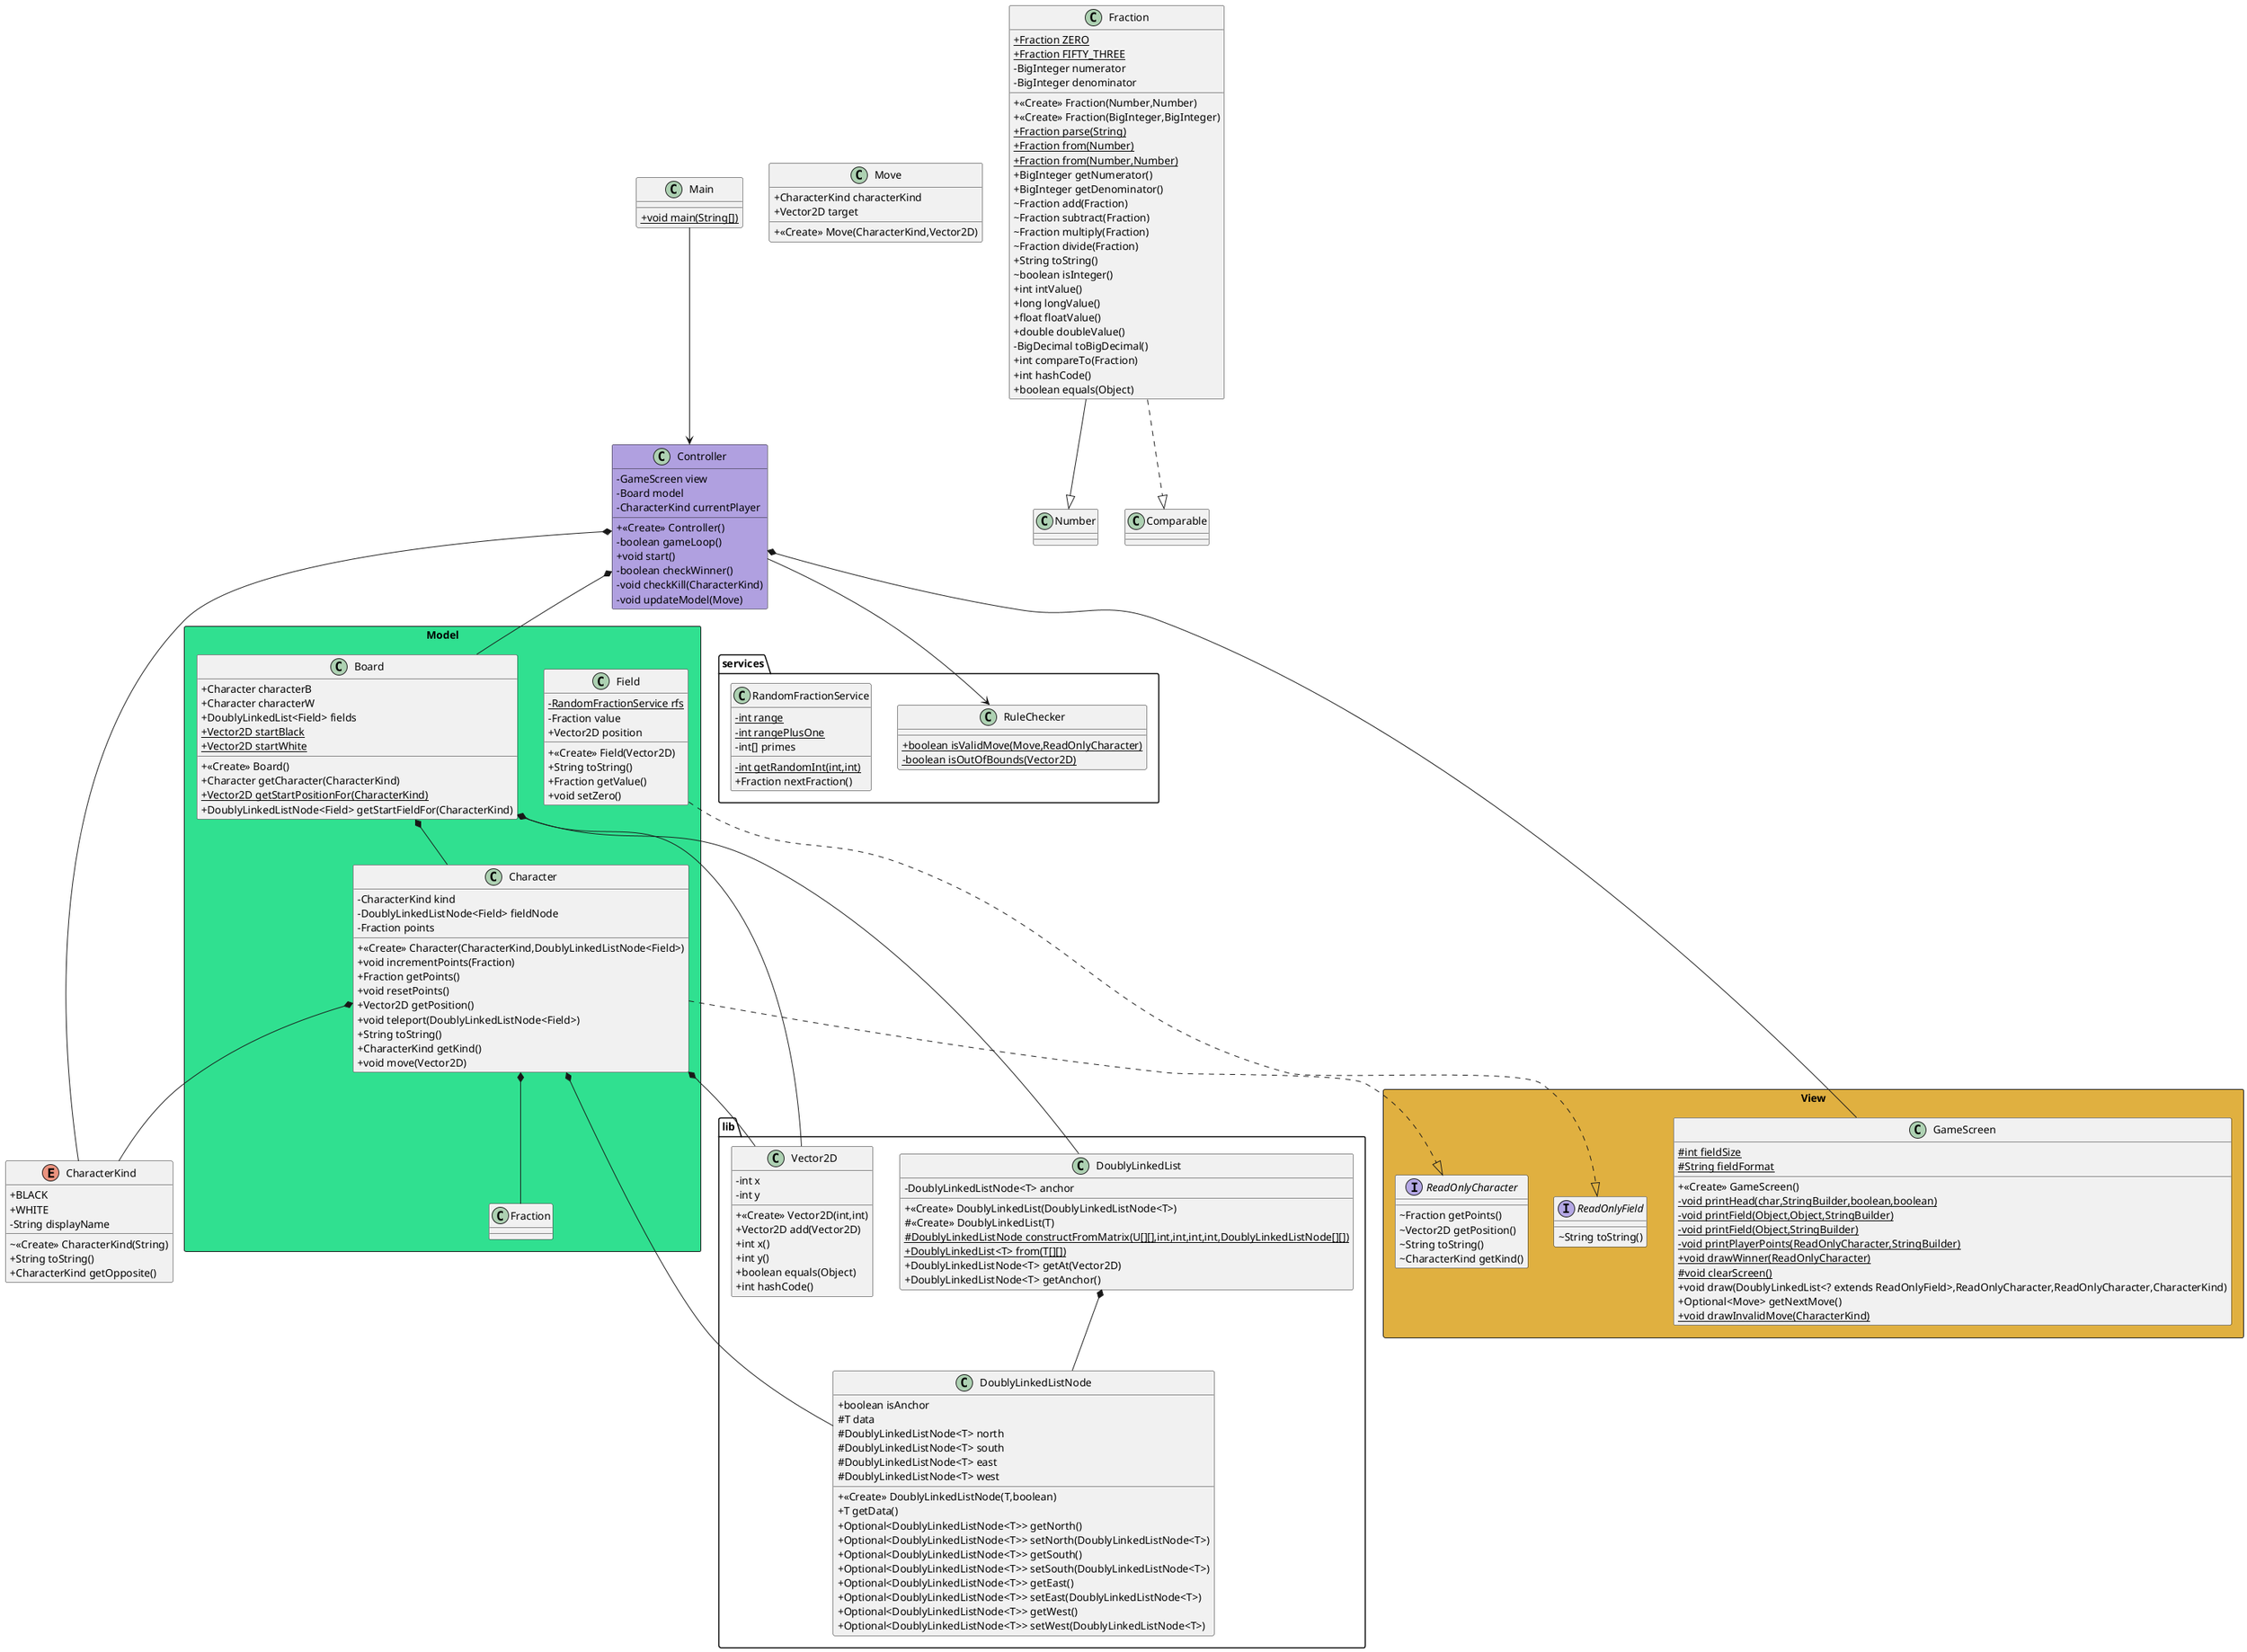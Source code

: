 @startuml clasdiagram
skinparam classAttributeIconSize 0

package lib {
    class Vector2D {
        - int x
        - int y
        + <<Create>> Vector2D(int,int)
        + Vector2D add(Vector2D)
        + int x()
        + int y()
        + boolean equals(Object)
        + int hashCode()
    }

    class DoublyLinkedList {
        - DoublyLinkedListNode<T> anchor
        + <<Create>> DoublyLinkedList(DoublyLinkedListNode<T>)
        # <<Create>> DoublyLinkedList(T)
        # {static} DoublyLinkedListNode<U> constructFromMatrix(U[][],int,int,int,int,DoublyLinkedListNode<U>[][])
        + {static} DoublyLinkedList<T> from(T[][])
        + DoublyLinkedListNode<T> getAt(Vector2D)
        + DoublyLinkedListNode<T> getAnchor()
    }
    DoublyLinkedList *-- DoublyLinkedListNode

    class DoublyLinkedListNode {
        + boolean isAnchor
        # T data
        # DoublyLinkedListNode<T> north
        # DoublyLinkedListNode<T> south
        # DoublyLinkedListNode<T> east
        # DoublyLinkedListNode<T> west
        + <<Create>> DoublyLinkedListNode(T,boolean)
        + T getData()
        + Optional<DoublyLinkedListNode<T>> getNorth()
        + Optional<DoublyLinkedListNode<T>> setNorth(DoublyLinkedListNode<T>)
        + Optional<DoublyLinkedListNode<T>> getSouth()
        + Optional<DoublyLinkedListNode<T>> setSouth(DoublyLinkedListNode<T>)
        + Optional<DoublyLinkedListNode<T>> getEast()
        + Optional<DoublyLinkedListNode<T>> setEast(DoublyLinkedListNode<T>)
        + Optional<DoublyLinkedListNode<T>> getWest()
        + Optional<DoublyLinkedListNode<T>> setWest(DoublyLinkedListNode<T>)
    }
}

package services {
    class RuleChecker {
        + {static} boolean isValidMove(Move,ReadOnlyCharacter)
        - {static} boolean isOutOfBounds(Vector2D)
    }

    class RandomFractionService {
        - {static} int range
        - {static} int rangePlusOne
        - int[] primes
        - {static} int getRandomInt(int,int)
        + Fraction nextFraction()
    }
}

enum CharacterKind {
    +  BLACK
    +  WHITE
    - String displayName
    ~ <<Create>> CharacterKind(String)
    + String toString()
    + CharacterKind getOpposite()
}

class Move {
    + CharacterKind characterKind
    + Vector2D target
    + <<Create>> Move(CharacterKind,Vector2D)
}

interface View.ReadOnlyField {
    ~ String toString()
}

interface View.ReadOnlyCharacter {
    ~ Fraction getPoints()
    ~ Vector2D getPosition()
    ~ String toString()
    ~ CharacterKind getKind()
}

package Model <<Rectangle>> #30e090 {
    class Field {
        - {static} RandomFractionService rfs
        - Fraction value
        + Vector2D position
        + <<Create>> Field(Vector2D)
        + String toString()
        + Fraction getValue()
        + void setZero()
    }
    Field ..|> View.ReadOnlyField

    class Character {
        - CharacterKind kind
        - DoublyLinkedListNode<Field> fieldNode
        - Fraction points
        + <<Create>> Character(CharacterKind,DoublyLinkedListNode<Field>)
        + void incrementPoints(Fraction)
        + Fraction getPoints()
        + void resetPoints()
        + Vector2D getPosition()
        + void teleport(DoublyLinkedListNode<Field>)
        + String toString()
        + CharacterKind getKind()
        + void move(Vector2D)
    }
    Character ..|> View.ReadOnlyCharacter
    Character *-- CharacterKind
    Character *-- Fraction
    Character *-- DoublyLinkedListNode
    Character *-- Vector2D

    class Board {
        + Character characterB
        + Character characterW
        + DoublyLinkedList<Field> fields
        + {static} Vector2D startBlack
        + {static} Vector2D startWhite
        + <<Create>> Board()
        + Character getCharacter(CharacterKind)
        + {static} Vector2D getStartPositionFor(CharacterKind)
        + DoublyLinkedListNode<Field> getStartFieldFor(CharacterKind)
    }
    Board *-- DoublyLinkedList
    Board *-- Vector2D
    Board *-- Character
}

package View <<Rectangle>> #e0b040 {
    class GameScreen {
        # {static} int fieldSize
        # {static} String fieldFormat
        + <<Create>> GameScreen()
        - {static} void printHead(char,StringBuilder,boolean,boolean)
        - {static} void printField(Object,Object,StringBuilder)
        - {static} void printField(Object,StringBuilder)
        - {static} void printPlayerPoints(ReadOnlyCharacter,StringBuilder)
        + {static} void drawWinner(ReadOnlyCharacter)
        # {static} void clearScreen()
        + void draw(DoublyLinkedList<? extends ReadOnlyField>,ReadOnlyCharacter,ReadOnlyCharacter,CharacterKind)
        + Optional<Move> getNextMove()
        + {static} void drawInvalidMove(CharacterKind)
    }
}

class Fraction {
    + {static} Fraction ZERO
    + {static} Fraction FIFTY_THREE
    - BigInteger numerator
    - BigInteger denominator
    + <<Create>> Fraction(Number,Number)
    + <<Create>> Fraction(BigInteger,BigInteger)
    + {static} Fraction parse(String)
    + {static} Fraction from(Number)
    + {static} Fraction from(Number,Number)
    + BigInteger getNumerator()
    + BigInteger getDenominator()
    ~ Fraction add(Fraction)
    ~ Fraction subtract(Fraction)
    ~ Fraction multiply(Fraction)
    ~ Fraction divide(Fraction)
    + String toString()
    ~ boolean isInteger()
    + int intValue()
    + long longValue()
    + float floatValue()
    + double doubleValue()
    - BigDecimal toBigDecimal()
    + int compareTo(Fraction)
    + int hashCode()
    + boolean equals(Object)
}
Fraction ..|> Comparable
Fraction --|> Number

class Controller #b0a0e0 {
    - GameScreen view
    - Board model
    - CharacterKind currentPlayer
    + <<Create>> Controller()
    - boolean gameLoop()
    + void start()
    - boolean checkWinner()
    - void checkKill(CharacterKind)
    - void updateModel(Move)
}
Controller --> RuleChecker
Controller *-- GameScreen
Controller *-- Board
Controller *-- CharacterKind

class Main {
    + {static} void main(String[])
}
Main --> Controller

@enduml
